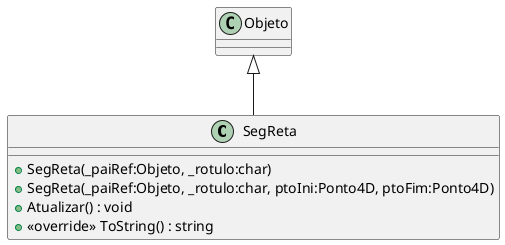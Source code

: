 @startuml SegReta
class SegReta {
    + SegReta(_paiRef:Objeto, _rotulo:char)
    + SegReta(_paiRef:Objeto, _rotulo:char, ptoIni:Ponto4D, ptoFim:Ponto4D)
    + Atualizar() : void
    + <<override>> ToString() : string
}
Objeto <|-- SegReta
@enduml
